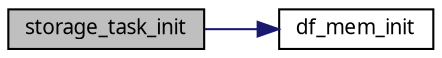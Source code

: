 digraph G
{
  edge [fontname="FreeSans.ttf",fontsize=10,labelfontname="FreeSans.ttf",labelfontsize=10];
  node [fontname="FreeSans.ttf",fontsize=10,shape=record];
  rankdir=LR;
  Node1 [label="storage_task_init",height=0.2,width=0.4,color="black", fillcolor="grey75", style="filled" fontcolor="black"];
  Node1 -> Node2 [color="midnightblue",fontsize=10,style="solid",fontname="FreeSans.ttf"];
  Node2 [label="df_mem_init",height=0.2,width=0.4,color="black", fillcolor="white", style="filled",URL="$a00047.html#904988fe40f0fc0d9ccf9b4041e5133e",tooltip="This function initializes the hw/sw ressources required to drive the DF."];
}
